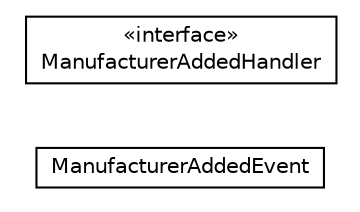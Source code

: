 #!/usr/local/bin/dot
#
# Class diagram 
# Generated by UMLGraph version R5_6-24-gf6e263 (http://www.umlgraph.org/)
#

digraph G {
	edge [fontname="Helvetica",fontsize=10,labelfontname="Helvetica",labelfontsize=10];
	node [fontname="Helvetica",fontsize=10,shape=plaintext];
	nodesep=0.25;
	ranksep=0.5;
	rankdir=LR;
	// com.gwtplatform.carstore.client.application.manufacturer.event.ManufacturerAddedEvent
	c42152 [label=<<table title="com.gwtplatform.carstore.client.application.manufacturer.event.ManufacturerAddedEvent" border="0" cellborder="1" cellspacing="0" cellpadding="2" port="p" href="./ManufacturerAddedEvent.html">
		<tr><td><table border="0" cellspacing="0" cellpadding="1">
<tr><td align="center" balign="center"> ManufacturerAddedEvent </td></tr>
		</table></td></tr>
		</table>>, URL="./ManufacturerAddedEvent.html", fontname="Helvetica", fontcolor="black", fontsize=10.0];
	// com.gwtplatform.carstore.client.application.manufacturer.event.ManufacturerAddedEvent.ManufacturerAddedHandler
	c42153 [label=<<table title="com.gwtplatform.carstore.client.application.manufacturer.event.ManufacturerAddedEvent.ManufacturerAddedHandler" border="0" cellborder="1" cellspacing="0" cellpadding="2" port="p" href="./ManufacturerAddedEvent.ManufacturerAddedHandler.html">
		<tr><td><table border="0" cellspacing="0" cellpadding="1">
<tr><td align="center" balign="center"> &#171;interface&#187; </td></tr>
<tr><td align="center" balign="center"> ManufacturerAddedHandler </td></tr>
		</table></td></tr>
		</table>>, URL="./ManufacturerAddedEvent.ManufacturerAddedHandler.html", fontname="Helvetica", fontcolor="black", fontsize=10.0];
}

